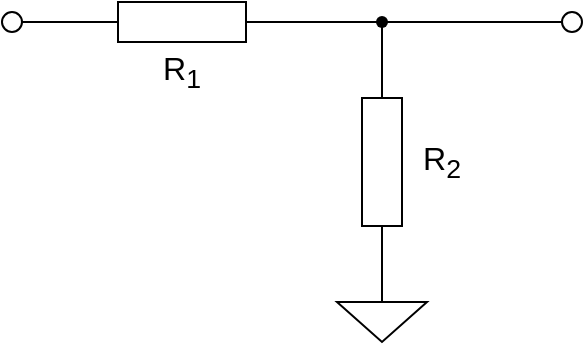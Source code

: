 <mxfile version="25.0.1">
  <diagram name="第 1 页" id="Dr65-nsEkdbHHMMv4P68">
    <mxGraphModel dx="744" dy="406" grid="1" gridSize="10" guides="1" tooltips="1" connect="1" arrows="1" fold="1" page="1" pageScale="1" pageWidth="1600" pageHeight="900" math="0" shadow="0">
      <root>
        <mxCell id="0" />
        <mxCell id="1" parent="0" />
        <mxCell id="fmxjVRoOuVWuL8vGR8kI-5" style="edgeStyle=orthogonalEdgeStyle;rounded=0;orthogonalLoop=1;jettySize=auto;html=1;exitX=1;exitY=0.5;exitDx=0;exitDy=0;exitPerimeter=0;entryX=1;entryY=0.5;entryDx=0;entryDy=0;endArrow=none;endFill=0;" edge="1" parent="1" source="fmxjVRoOuVWuL8vGR8kI-1" target="fmxjVRoOuVWuL8vGR8kI-4">
          <mxGeometry relative="1" as="geometry" />
        </mxCell>
        <mxCell id="fmxjVRoOuVWuL8vGR8kI-1" value="" style="pointerEvents=1;verticalLabelPosition=bottom;shadow=0;dashed=0;align=center;html=1;verticalAlign=top;shape=mxgraph.electrical.resistors.resistor_1;direction=west;" vertex="1" parent="1">
          <mxGeometry x="400" y="270" width="100" height="20" as="geometry" />
        </mxCell>
        <mxCell id="fmxjVRoOuVWuL8vGR8kI-2" value="" style="pointerEvents=1;verticalLabelPosition=bottom;shadow=0;dashed=0;align=center;html=1;verticalAlign=top;shape=mxgraph.electrical.resistors.resistor_1;direction=south;" vertex="1" parent="1">
          <mxGeometry x="540" y="300" width="20" height="100" as="geometry" />
        </mxCell>
        <mxCell id="fmxjVRoOuVWuL8vGR8kI-3" style="edgeStyle=orthogonalEdgeStyle;rounded=0;orthogonalLoop=1;jettySize=auto;html=1;entryX=0;entryY=0.5;entryDx=0;entryDy=0;entryPerimeter=0;endArrow=none;endFill=0;" edge="1" parent="1" source="fmxjVRoOuVWuL8vGR8kI-1" target="fmxjVRoOuVWuL8vGR8kI-2">
          <mxGeometry relative="1" as="geometry" />
        </mxCell>
        <mxCell id="fmxjVRoOuVWuL8vGR8kI-4" value="" style="ellipse;whiteSpace=wrap;html=1;aspect=fixed;" vertex="1" parent="1">
          <mxGeometry x="360" y="275" width="10" height="10" as="geometry" />
        </mxCell>
        <mxCell id="fmxjVRoOuVWuL8vGR8kI-9" style="edgeStyle=orthogonalEdgeStyle;shape=connector;rounded=0;orthogonalLoop=1;jettySize=auto;html=1;strokeColor=default;align=center;verticalAlign=middle;fontFamily=Helvetica;fontSize=11;fontColor=default;labelBackgroundColor=default;endArrow=none;endFill=0;" edge="1" parent="1" source="fmxjVRoOuVWuL8vGR8kI-6">
          <mxGeometry relative="1" as="geometry">
            <mxPoint x="550.0" y="280" as="targetPoint" />
          </mxGeometry>
        </mxCell>
        <mxCell id="fmxjVRoOuVWuL8vGR8kI-6" value="" style="ellipse;whiteSpace=wrap;html=1;aspect=fixed;" vertex="1" parent="1">
          <mxGeometry x="640" y="275" width="10" height="10" as="geometry" />
        </mxCell>
        <mxCell id="fmxjVRoOuVWuL8vGR8kI-10" value="" style="shape=waypoint;sketch=0;fillStyle=solid;size=6;pointerEvents=1;points=[];fillColor=none;resizable=0;rotatable=0;perimeter=centerPerimeter;snapToPoint=1;fontFamily=Helvetica;fontSize=11;fontColor=default;labelBackgroundColor=default;" vertex="1" parent="1">
          <mxGeometry x="540" y="270" width="20" height="20" as="geometry" />
        </mxCell>
        <mxCell id="fmxjVRoOuVWuL8vGR8kI-11" value="" style="pointerEvents=1;verticalLabelPosition=bottom;shadow=0;dashed=0;align=center;html=1;verticalAlign=top;shape=mxgraph.electrical.signal_sources.signal_ground;fontFamily=Helvetica;fontSize=11;fontColor=default;labelBackgroundColor=default;" vertex="1" parent="1">
          <mxGeometry x="527.5" y="410" width="45" height="30" as="geometry" />
        </mxCell>
        <mxCell id="fmxjVRoOuVWuL8vGR8kI-12" style="edgeStyle=orthogonalEdgeStyle;shape=connector;rounded=0;orthogonalLoop=1;jettySize=auto;html=1;exitX=0.5;exitY=0;exitDx=0;exitDy=0;exitPerimeter=0;entryX=1;entryY=0.5;entryDx=0;entryDy=0;entryPerimeter=0;strokeColor=default;align=center;verticalAlign=middle;fontFamily=Helvetica;fontSize=11;fontColor=default;labelBackgroundColor=default;endArrow=none;endFill=0;" edge="1" parent="1" source="fmxjVRoOuVWuL8vGR8kI-11" target="fmxjVRoOuVWuL8vGR8kI-2">
          <mxGeometry relative="1" as="geometry" />
        </mxCell>
        <mxCell id="fmxjVRoOuVWuL8vGR8kI-13" value="&lt;font style=&quot;font-size: 16px;&quot;&gt;R&lt;sub&gt;1&lt;/sub&gt;&lt;/font&gt;" style="text;html=1;align=center;verticalAlign=middle;whiteSpace=wrap;rounded=0;fontFamily=Helvetica;fontSize=11;fontColor=default;labelBackgroundColor=default;" vertex="1" parent="1">
          <mxGeometry x="420" y="290" width="60" height="30" as="geometry" />
        </mxCell>
        <mxCell id="fmxjVRoOuVWuL8vGR8kI-14" value="&lt;font style=&quot;font-size: 16px;&quot;&gt;R&lt;sub&gt;2&lt;/sub&gt;&lt;/font&gt;" style="text;html=1;align=center;verticalAlign=middle;whiteSpace=wrap;rounded=0;fontFamily=Helvetica;fontSize=11;fontColor=default;labelBackgroundColor=default;" vertex="1" parent="1">
          <mxGeometry x="550" y="335" width="60" height="30" as="geometry" />
        </mxCell>
      </root>
    </mxGraphModel>
  </diagram>
</mxfile>
